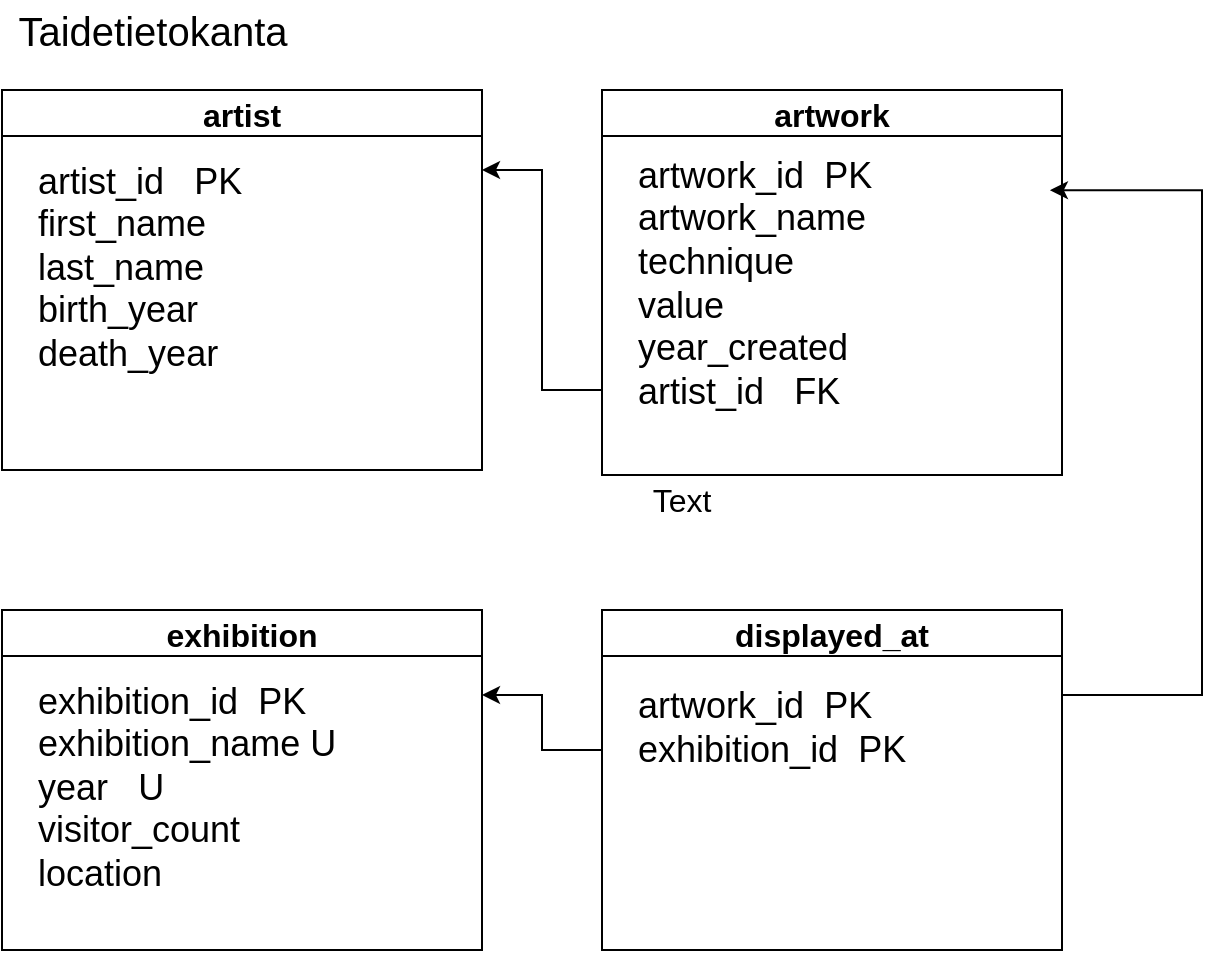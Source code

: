 <mxfile version="15.9.1" type="github">
  <diagram id="5nj7AKZcWYQtCZfu8FCz" name="Page-1">
    <mxGraphModel dx="868" dy="1637" grid="1" gridSize="10" guides="1" tooltips="1" connect="1" arrows="1" fold="1" page="1" pageScale="1" pageWidth="827" pageHeight="1169" math="0" shadow="0">
      <root>
        <mxCell id="0" />
        <mxCell id="1" parent="0" />
        <mxCell id="dYsU5wRK8RfftVKQluZ8-22" style="edgeStyle=orthogonalEdgeStyle;rounded=0;orthogonalLoop=1;jettySize=auto;html=1;exitX=0;exitY=0.5;exitDx=0;exitDy=0;entryX=1;entryY=0.25;entryDx=0;entryDy=0;fontSize=16;" edge="1" parent="1" source="dYsU5wRK8RfftVKQluZ8-2" target="dYsU5wRK8RfftVKQluZ8-7">
          <mxGeometry relative="1" as="geometry">
            <Array as="points">
              <mxPoint x="370" y="370" />
              <mxPoint x="340" y="370" />
              <mxPoint x="340" y="343" />
            </Array>
          </mxGeometry>
        </mxCell>
        <mxCell id="dYsU5wRK8RfftVKQluZ8-2" value="displayed_at" style="swimlane;fontSize=16;" vertex="1" parent="1">
          <mxGeometry x="370" y="300" width="230" height="170" as="geometry" />
        </mxCell>
        <mxCell id="dYsU5wRK8RfftVKQluZ8-3" value="&lt;div&gt;artwork_id&lt;span style=&quot;white-space: pre&quot;&gt;	&lt;/span&gt;&lt;span style=&quot;white-space: pre&quot;&gt;	&lt;/span&gt;PK&lt;/div&gt;&lt;div&gt;exhibition_id&lt;span style=&quot;white-space: pre&quot;&gt;	&lt;/span&gt;&lt;span style=&quot;white-space: pre&quot;&gt;	&lt;/span&gt;PK&lt;br&gt;&lt;/div&gt;" style="text;html=1;align=left;verticalAlign=middle;resizable=0;points=[];autosize=1;strokeColor=none;fillColor=none;perimeterSpacing=1;horizontal=1;spacingTop=8;spacing=7;spacingLeft=1;fontSize=18;" vertex="1" parent="dYsU5wRK8RfftVKQluZ8-2">
          <mxGeometry x="10" y="20" width="210" height="70" as="geometry" />
        </mxCell>
        <mxCell id="dYsU5wRK8RfftVKQluZ8-18" style="edgeStyle=orthogonalEdgeStyle;rounded=0;orthogonalLoop=1;jettySize=auto;html=1;exitX=0;exitY=0.75;exitDx=0;exitDy=0;fontSize=16;" edge="1" parent="1" source="dYsU5wRK8RfftVKQluZ8-5">
          <mxGeometry relative="1" as="geometry">
            <mxPoint x="310" y="80" as="targetPoint" />
            <Array as="points">
              <mxPoint x="370" y="190" />
              <mxPoint x="340" y="190" />
              <mxPoint x="340" y="80" />
            </Array>
          </mxGeometry>
        </mxCell>
        <mxCell id="dYsU5wRK8RfftVKQluZ8-5" value="artwork" style="swimlane;fontSize=16;" vertex="1" parent="1">
          <mxGeometry x="370" y="40" width="230" height="192.5" as="geometry" />
        </mxCell>
        <mxCell id="dYsU5wRK8RfftVKQluZ8-6" value="&lt;p style=&quot;line-height: 1.2 ; font-size: 18px&quot;&gt;&lt;/p&gt;&lt;div style=&quot;font-size: 18px&quot; align=&quot;left&quot;&gt;&lt;font style=&quot;font-size: 18px&quot;&gt;artwork_id&lt;span style=&quot;white-space: pre&quot;&gt;	&lt;/span&gt;&lt;span style=&quot;white-space: pre&quot;&gt;	&lt;/span&gt;PK&lt;/font&gt;&lt;/div&gt;&lt;div style=&quot;font-size: 18px&quot; align=&quot;left&quot;&gt;&lt;font style=&quot;font-size: 18px&quot;&gt;artwork_name&lt;/font&gt;&lt;/div&gt;&lt;div style=&quot;font-size: 18px&quot; align=&quot;left&quot;&gt;&lt;font style=&quot;font-size: 18px&quot;&gt;technique&lt;/font&gt;&lt;/div&gt;&lt;div style=&quot;font-size: 18px&quot; align=&quot;left&quot;&gt;&lt;font style=&quot;font-size: 18px&quot;&gt;value&lt;br&gt;&lt;/font&gt;&lt;/div&gt;&lt;div style=&quot;font-size: 18px&quot; align=&quot;left&quot;&gt;&lt;font style=&quot;font-size: 18px&quot;&gt;year_created&lt;/font&gt;&lt;/div&gt;&lt;div style=&quot;font-size: 18px&quot; align=&quot;left&quot;&gt;&lt;font style=&quot;font-size: 18px&quot;&gt;artist_id&lt;span style=&quot;white-space: pre&quot;&gt;	&lt;/span&gt;&lt;span style=&quot;white-space: pre&quot;&gt;	&lt;/span&gt;&lt;span style=&quot;white-space: pre&quot;&gt;	&lt;/span&gt;FK&lt;br style=&quot;font-size: 18px&quot;&gt;&lt;/font&gt;&lt;/div&gt;&lt;p style=&quot;font-size: 18px&quot;&gt;&lt;/p&gt;" style="text;html=1;align=left;verticalAlign=middle;resizable=0;points=[];autosize=1;strokeColor=none;fillColor=none;perimeterSpacing=1;horizontal=1;spacingTop=8;spacing=7;spacingLeft=1;fontSize=18;" vertex="1" parent="dYsU5wRK8RfftVKQluZ8-5">
          <mxGeometry x="10" y="-7.5" width="210" height="200" as="geometry" />
        </mxCell>
        <mxCell id="dYsU5wRK8RfftVKQluZ8-7" value="exhibition" style="swimlane;fontSize=16;" vertex="1" parent="1">
          <mxGeometry x="70" y="300" width="240" height="170" as="geometry" />
        </mxCell>
        <mxCell id="dYsU5wRK8RfftVKQluZ8-8" value="&lt;p style=&quot;line-height: 1.2 ; font-size: 18px&quot;&gt;&lt;/p&gt;&lt;div style=&quot;font-size: 18px&quot; align=&quot;left&quot;&gt;&lt;font style=&quot;font-size: 18px&quot;&gt;exhibition_id&lt;span style=&quot;white-space: pre&quot;&gt;	&lt;/span&gt;&lt;span style=&quot;white-space: pre&quot;&gt;	&lt;/span&gt;PK&lt;/font&gt;&lt;/div&gt;&lt;div style=&quot;font-size: 18px&quot; align=&quot;left&quot;&gt;&lt;font style=&quot;font-size: 18px&quot;&gt;exhibition_name&lt;span style=&quot;white-space: pre&quot;&gt;	&lt;/span&gt;U&lt;/font&gt;&lt;/div&gt;&lt;div style=&quot;font-size: 18px&quot; align=&quot;left&quot;&gt;&lt;font style=&quot;font-size: 18px&quot;&gt;year&lt;span style=&quot;white-space: pre&quot;&gt;	&lt;/span&gt;&lt;span style=&quot;white-space: pre&quot;&gt;	&lt;/span&gt;&lt;span style=&quot;white-space: pre&quot;&gt;	&lt;/span&gt;U&lt;/font&gt;&lt;/div&gt;&lt;div style=&quot;font-size: 18px&quot; align=&quot;left&quot;&gt;&lt;font style=&quot;font-size: 18px&quot;&gt;visitor_count&lt;/font&gt;&lt;/div&gt;&lt;div style=&quot;font-size: 18px&quot; align=&quot;left&quot;&gt;&lt;font style=&quot;font-size: 18px&quot;&gt;location&lt;br style=&quot;font-size: 18px&quot;&gt;&lt;/font&gt;&lt;/div&gt;&lt;p style=&quot;font-size: 18px&quot;&gt;&lt;/p&gt;" style="text;html=1;align=left;verticalAlign=middle;resizable=0;points=[];autosize=1;strokeColor=none;fillColor=none;perimeterSpacing=1;horizontal=1;spacingTop=8;spacing=7;spacingLeft=1;fontSize=18;" vertex="1" parent="dYsU5wRK8RfftVKQluZ8-7">
          <mxGeometry x="10" width="210" height="170" as="geometry" />
        </mxCell>
        <mxCell id="dYsU5wRK8RfftVKQluZ8-9" value="artist" style="swimlane;fontSize=16;" vertex="1" parent="1">
          <mxGeometry x="70" y="40" width="240" height="190" as="geometry" />
        </mxCell>
        <mxCell id="dYsU5wRK8RfftVKQluZ8-10" value="&lt;p style=&quot;line-height: 1.2 ; font-size: 18px&quot;&gt;&lt;/p&gt;&lt;div style=&quot;font-size: 18px&quot; align=&quot;left&quot;&gt;&lt;font style=&quot;font-size: 18px&quot;&gt;artist_id&lt;span style=&quot;white-space: pre&quot;&gt;	&lt;/span&gt;&lt;span style=&quot;white-space: pre&quot;&gt;	&lt;/span&gt;&lt;span style=&quot;white-space: pre&quot;&gt;	&lt;/span&gt;PK&lt;/font&gt;&lt;/div&gt;&lt;div style=&quot;font-size: 18px&quot; align=&quot;left&quot;&gt;&lt;font style=&quot;font-size: 18px&quot;&gt;first_name&lt;/font&gt;&lt;/div&gt;&lt;div style=&quot;font-size: 18px&quot; align=&quot;left&quot;&gt;&lt;font style=&quot;font-size: 18px&quot;&gt;last_name&lt;/font&gt;&lt;/div&gt;&lt;div style=&quot;font-size: 18px&quot; align=&quot;left&quot;&gt;&lt;font style=&quot;font-size: 18px&quot;&gt;birth_year&lt;/font&gt;&lt;/div&gt;&lt;div style=&quot;font-size: 18px&quot; align=&quot;left&quot;&gt;&lt;font style=&quot;font-size: 18px&quot;&gt;death_year&lt;br style=&quot;font-size: 18px&quot;&gt;&lt;/font&gt;&lt;/div&gt;&lt;p style=&quot;font-size: 18px&quot;&gt;&lt;/p&gt;" style="text;html=1;align=left;verticalAlign=middle;resizable=0;points=[];autosize=1;strokeColor=none;fillColor=none;perimeterSpacing=1;horizontal=1;spacingTop=8;spacing=7;spacingLeft=1;fontSize=18;" vertex="1" parent="dYsU5wRK8RfftVKQluZ8-9">
          <mxGeometry x="10" width="210" height="170" as="geometry" />
        </mxCell>
        <mxCell id="dYsU5wRK8RfftVKQluZ8-19" style="edgeStyle=orthogonalEdgeStyle;rounded=0;orthogonalLoop=1;jettySize=auto;html=1;fontSize=16;exitX=1;exitY=0.25;exitDx=0;exitDy=0;entryX=1.014;entryY=0.29;entryDx=0;entryDy=0;entryPerimeter=0;" edge="1" parent="1" source="dYsU5wRK8RfftVKQluZ8-2" target="dYsU5wRK8RfftVKQluZ8-6">
          <mxGeometry relative="1" as="geometry">
            <mxPoint x="600" y="80" as="targetPoint" />
            <Array as="points">
              <mxPoint x="670" y="343" />
              <mxPoint x="670" y="90" />
            </Array>
          </mxGeometry>
        </mxCell>
        <mxCell id="dYsU5wRK8RfftVKQluZ8-24" value="Text" style="text;html=1;strokeColor=none;fillColor=none;align=center;verticalAlign=middle;whiteSpace=wrap;rounded=0;fontSize=16;" vertex="1" parent="1">
          <mxGeometry x="380" y="230" width="60" height="30" as="geometry" />
        </mxCell>
        <mxCell id="dYsU5wRK8RfftVKQluZ8-25" value="Taidetietokanta" style="text;html=1;align=center;verticalAlign=middle;resizable=0;points=[];autosize=1;strokeColor=none;fillColor=none;fontSize=20;" vertex="1" parent="1">
          <mxGeometry x="70" y="-5" width="150" height="30" as="geometry" />
        </mxCell>
      </root>
    </mxGraphModel>
  </diagram>
</mxfile>
